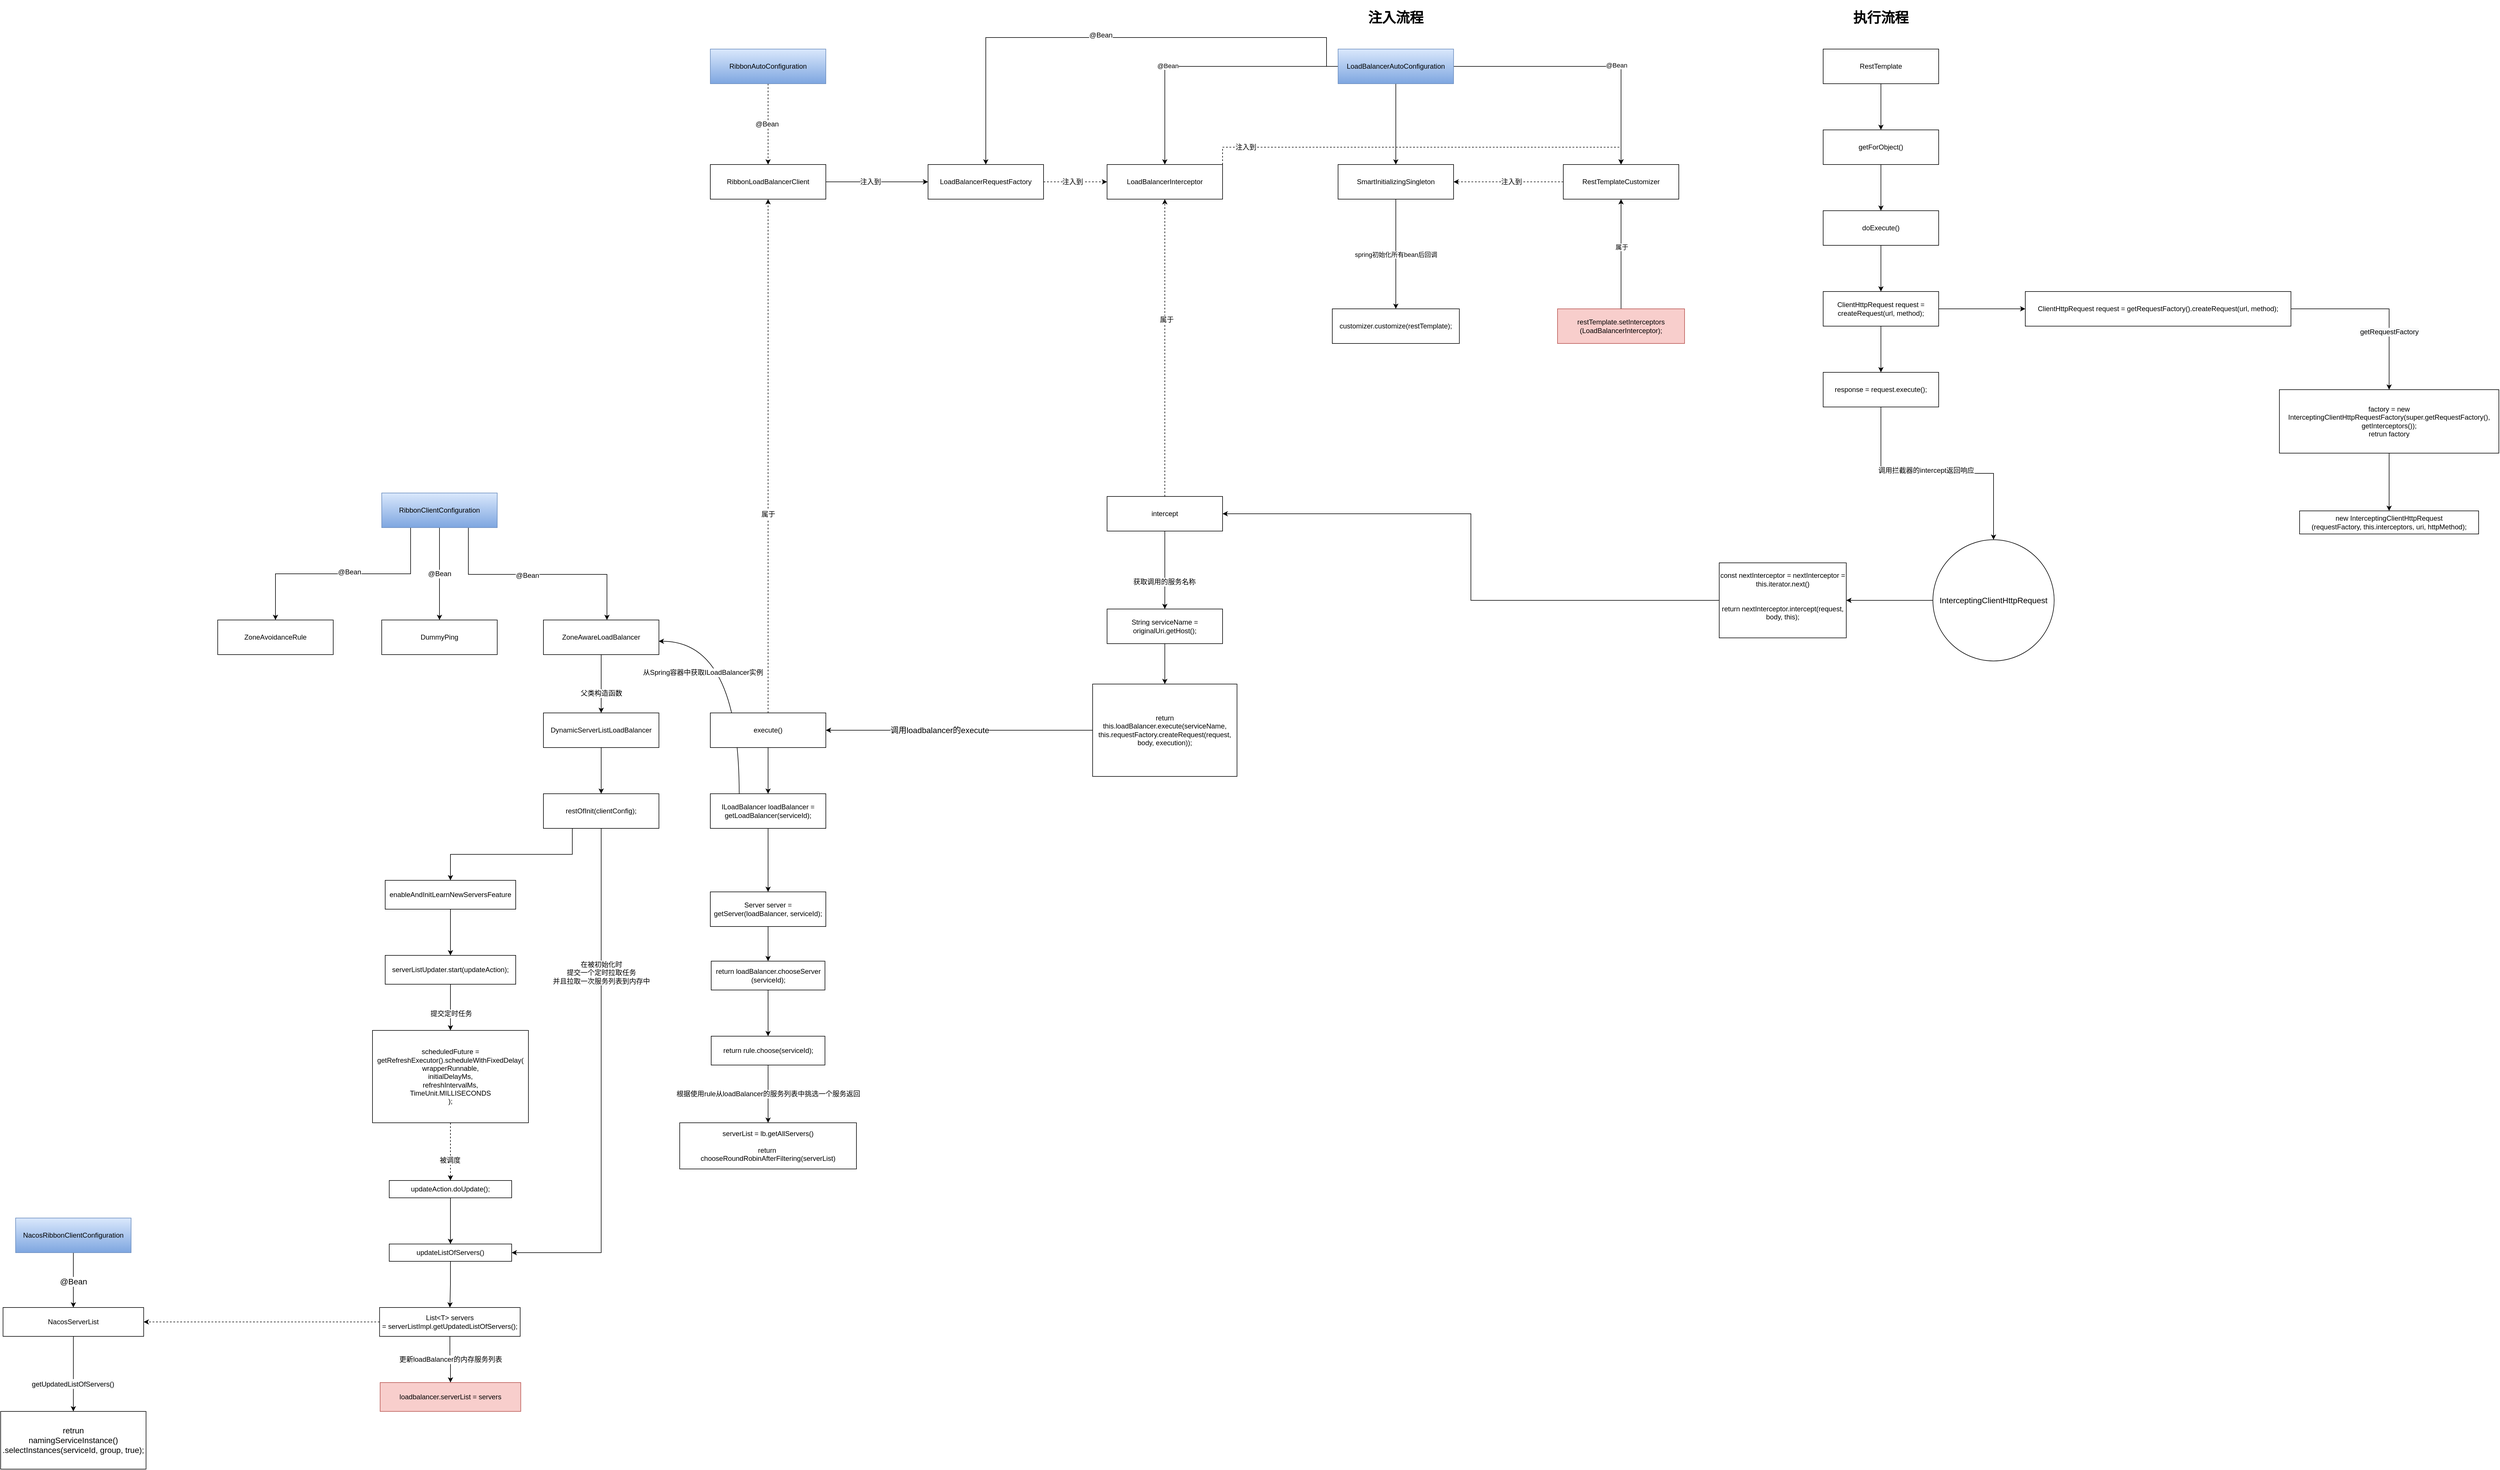 <mxfile version="14.1.1" type="github">
  <diagram id="X5dpKuWygnAA0jNGLA90" name="Page-1">
    <mxGraphModel dx="4543" dy="762" grid="1" gridSize="10" guides="1" tooltips="1" connect="1" arrows="1" fold="1" page="1" pageScale="1" pageWidth="827" pageHeight="1169" math="0" shadow="0">
      <root>
        <mxCell id="0" />
        <mxCell id="1" parent="0" />
        <mxCell id="eisepbIUf9f-H5HwsfT_-105" style="edgeStyle=orthogonalEdgeStyle;curved=1;rounded=0;orthogonalLoop=1;jettySize=auto;html=1;exitX=0.25;exitY=0;exitDx=0;exitDy=0;entryX=0.998;entryY=0.614;entryDx=0;entryDy=0;entryPerimeter=0;fontSize=12;fontColor=#000000;" parent="1" source="eisepbIUf9f-H5HwsfT_-79" target="eisepbIUf9f-H5HwsfT_-84" edge="1">
          <mxGeometry relative="1" as="geometry" />
        </mxCell>
        <mxCell id="eisepbIUf9f-H5HwsfT_-106" value="从Spring容器中获取ILoadBalancer实例" style="edgeLabel;html=1;align=center;verticalAlign=middle;resizable=0;points=[];fontSize=12;fontColor=#000000;" parent="eisepbIUf9f-H5HwsfT_-105" vertex="1" connectable="0">
          <mxGeometry x="0.012" y="36" relative="1" as="geometry">
            <mxPoint x="-27" y="-5.83" as="offset" />
          </mxGeometry>
        </mxCell>
        <mxCell id="YZ4I5TcnRw2fmJpVWaly-18" style="edgeStyle=orthogonalEdgeStyle;rounded=0;orthogonalLoop=1;jettySize=auto;html=1;exitX=0;exitY=0.5;exitDx=0;exitDy=0;" parent="1" source="YZ4I5TcnRw2fmJpVWaly-1" target="YZ4I5TcnRw2fmJpVWaly-17" edge="1">
          <mxGeometry relative="1" as="geometry" />
        </mxCell>
        <mxCell id="YZ4I5TcnRw2fmJpVWaly-19" value="@Bean" style="edgeLabel;html=1;align=center;verticalAlign=middle;resizable=0;points=[];" parent="YZ4I5TcnRw2fmJpVWaly-18" vertex="1" connectable="0">
          <mxGeometry x="0.096" y="-1" relative="1" as="geometry">
            <mxPoint x="-38" as="offset" />
          </mxGeometry>
        </mxCell>
        <mxCell id="YZ4I5TcnRw2fmJpVWaly-21" style="edgeStyle=orthogonalEdgeStyle;rounded=0;orthogonalLoop=1;jettySize=auto;html=1;exitX=1;exitY=0.5;exitDx=0;exitDy=0;" parent="1" source="YZ4I5TcnRw2fmJpVWaly-1" target="YZ4I5TcnRw2fmJpVWaly-20" edge="1">
          <mxGeometry relative="1" as="geometry" />
        </mxCell>
        <mxCell id="YZ4I5TcnRw2fmJpVWaly-22" value="@Bean" style="edgeLabel;html=1;align=center;verticalAlign=middle;resizable=0;points=[];" parent="YZ4I5TcnRw2fmJpVWaly-21" vertex="1" connectable="0">
          <mxGeometry x="0.226" y="2" relative="1" as="geometry">
            <mxPoint as="offset" />
          </mxGeometry>
        </mxCell>
        <mxCell id="YZ4I5TcnRw2fmJpVWaly-27" style="edgeStyle=orthogonalEdgeStyle;rounded=0;orthogonalLoop=1;jettySize=auto;html=1;exitX=0.5;exitY=1;exitDx=0;exitDy=0;" parent="1" source="YZ4I5TcnRw2fmJpVWaly-1" target="YZ4I5TcnRw2fmJpVWaly-26" edge="1">
          <mxGeometry relative="1" as="geometry" />
        </mxCell>
        <mxCell id="eisepbIUf9f-H5HwsfT_-62" style="edgeStyle=orthogonalEdgeStyle;rounded=0;orthogonalLoop=1;jettySize=auto;html=1;exitX=0;exitY=0;exitDx=0;exitDy=0;fontSize=12;fontColor=#000000;" parent="1" source="YZ4I5TcnRw2fmJpVWaly-1" target="eisepbIUf9f-H5HwsfT_-60" edge="1">
          <mxGeometry relative="1" as="geometry">
            <Array as="points">
              <mxPoint x="260" y="150" />
              <mxPoint x="240" y="150" />
              <mxPoint x="240" y="100" />
              <mxPoint x="-350" y="100" />
            </Array>
          </mxGeometry>
        </mxCell>
        <mxCell id="eisepbIUf9f-H5HwsfT_-63" value="@Bean" style="edgeLabel;html=1;align=center;verticalAlign=middle;resizable=0;points=[];fontSize=12;fontColor=#000000;" parent="eisepbIUf9f-H5HwsfT_-62" vertex="1" connectable="0">
          <mxGeometry x="0.08" y="-4" relative="1" as="geometry">
            <mxPoint as="offset" />
          </mxGeometry>
        </mxCell>
        <mxCell id="YZ4I5TcnRw2fmJpVWaly-1" value="LoadBalancerAutoConfiguration" style="rounded=0;whiteSpace=wrap;fillColor=#dae8fc;strokeColor=#6c8ebf;gradientColor=#7ea6e0;" parent="1" vertex="1">
          <mxGeometry x="260" y="120" width="200" height="60" as="geometry" />
        </mxCell>
        <mxCell id="YZ4I5TcnRw2fmJpVWaly-41" style="edgeStyle=orthogonalEdgeStyle;orthogonalLoop=1;jettySize=auto;html=1;exitX=1;exitY=0.5;exitDx=0;exitDy=0;entryX=0.5;entryY=0;entryDx=0;entryDy=0;rounded=0;dashed=1;" parent="1" source="YZ4I5TcnRw2fmJpVWaly-17" target="YZ4I5TcnRw2fmJpVWaly-20" edge="1">
          <mxGeometry relative="1" as="geometry">
            <Array as="points">
              <mxPoint x="60" y="290" />
              <mxPoint x="750" y="290" />
            </Array>
          </mxGeometry>
        </mxCell>
        <mxCell id="YZ4I5TcnRw2fmJpVWaly-17" value="LoadBalancerInterceptor" style="rounded=0;whiteSpace=wrap;" parent="1" vertex="1">
          <mxGeometry x="-140" y="320" width="200" height="60" as="geometry" />
        </mxCell>
        <mxCell id="YZ4I5TcnRw2fmJpVWaly-31" style="edgeStyle=orthogonalEdgeStyle;rounded=0;orthogonalLoop=1;jettySize=auto;html=1;exitX=0;exitY=0.5;exitDx=0;exitDy=0;entryX=1;entryY=0.5;entryDx=0;entryDy=0;dashed=1;" parent="1" source="YZ4I5TcnRw2fmJpVWaly-20" target="YZ4I5TcnRw2fmJpVWaly-26" edge="1">
          <mxGeometry relative="1" as="geometry" />
        </mxCell>
        <mxCell id="YZ4I5TcnRw2fmJpVWaly-32" value="&lt;span style=&quot;font-size: 12px&quot;&gt;注入到&lt;/span&gt;" style="edgeLabel;html=1;align=center;verticalAlign=middle;resizable=0;points=[];" parent="YZ4I5TcnRw2fmJpVWaly-31" vertex="1" connectable="0">
          <mxGeometry x="-0.137" y="1" relative="1" as="geometry">
            <mxPoint x="-8" y="-1" as="offset" />
          </mxGeometry>
        </mxCell>
        <mxCell id="YZ4I5TcnRw2fmJpVWaly-20" value="RestTemplateCustomizer" style="rounded=0;whiteSpace=wrap;" parent="1" vertex="1">
          <mxGeometry x="650" y="320" width="200" height="60" as="geometry" />
        </mxCell>
        <mxCell id="YZ4I5TcnRw2fmJpVWaly-34" style="edgeStyle=orthogonalEdgeStyle;rounded=0;orthogonalLoop=1;jettySize=auto;html=1;exitX=0.5;exitY=1;exitDx=0;exitDy=0;" parent="1" source="YZ4I5TcnRw2fmJpVWaly-26" target="YZ4I5TcnRw2fmJpVWaly-33" edge="1">
          <mxGeometry relative="1" as="geometry" />
        </mxCell>
        <mxCell id="YZ4I5TcnRw2fmJpVWaly-35" value="spring初始化所有bean后回调" style="edgeLabel;html=1;align=center;verticalAlign=middle;resizable=0;points=[];" parent="YZ4I5TcnRw2fmJpVWaly-34" vertex="1" connectable="0">
          <mxGeometry x="-0.2" y="-1" relative="1" as="geometry">
            <mxPoint x="1" y="20" as="offset" />
          </mxGeometry>
        </mxCell>
        <mxCell id="YZ4I5TcnRw2fmJpVWaly-26" value="SmartInitializingSingleton" style="rounded=0;whiteSpace=wrap;" parent="1" vertex="1">
          <mxGeometry x="260" y="320" width="200" height="60" as="geometry" />
        </mxCell>
        <mxCell id="YZ4I5TcnRw2fmJpVWaly-33" value="customizer.customize(restTemplate);" style="rounded=0;whiteSpace=wrap;" parent="1" vertex="1">
          <mxGeometry x="250" y="570" width="220" height="60" as="geometry" />
        </mxCell>
        <mxCell id="YZ4I5TcnRw2fmJpVWaly-42" value="&lt;span style=&quot;font-size: 12px&quot;&gt;注入到&lt;/span&gt;" style="edgeLabel;html=1;align=center;verticalAlign=middle;resizable=0;points=[];" parent="1" vertex="1" connectable="0">
          <mxGeometry x="100" y="290" as="geometry" />
        </mxCell>
        <mxCell id="YZ4I5TcnRw2fmJpVWaly-45" style="edgeStyle=orthogonalEdgeStyle;rounded=0;orthogonalLoop=1;jettySize=auto;html=1;exitX=0.5;exitY=0;exitDx=0;exitDy=0;strokeColor=#000000;" parent="1" source="YZ4I5TcnRw2fmJpVWaly-43" target="YZ4I5TcnRw2fmJpVWaly-20" edge="1">
          <mxGeometry relative="1" as="geometry" />
        </mxCell>
        <mxCell id="YZ4I5TcnRw2fmJpVWaly-46" value="属于" style="edgeLabel;html=1;align=center;verticalAlign=middle;resizable=0;points=[];" parent="YZ4I5TcnRw2fmJpVWaly-45" vertex="1" connectable="0">
          <mxGeometry x="0.126" y="-1" relative="1" as="geometry">
            <mxPoint as="offset" />
          </mxGeometry>
        </mxCell>
        <mxCell id="YZ4I5TcnRw2fmJpVWaly-43" value="restTemplate.setInterceptors&#xa;(LoadBalancerInterceptor);" style="rounded=0;fillColor=#f8cecc;strokeColor=#b85450;whiteSpace=wrap;" parent="1" vertex="1">
          <mxGeometry x="640" y="570" width="220" height="60" as="geometry" />
        </mxCell>
        <mxCell id="eisepbIUf9f-H5HwsfT_-4" value="&lt;h1&gt;注入流程&lt;/h1&gt;" style="text;html=1;strokeColor=none;fillColor=none;spacing=5;spacingTop=-20;whiteSpace=wrap;overflow=hidden;rounded=0;align=center;verticalAlign=middle;" parent="1" vertex="1">
          <mxGeometry x="270" y="50" width="180" height="40" as="geometry" />
        </mxCell>
        <mxCell id="eisepbIUf9f-H5HwsfT_-30" value="" style="edgeStyle=orthogonalEdgeStyle;rounded=0;orthogonalLoop=1;jettySize=auto;html=1;" parent="1" source="eisepbIUf9f-H5HwsfT_-31" target="eisepbIUf9f-H5HwsfT_-34" edge="1">
          <mxGeometry relative="1" as="geometry" />
        </mxCell>
        <mxCell id="eisepbIUf9f-H5HwsfT_-31" value="RestTemplate" style="rounded=0;whiteSpace=wrap;" parent="1" vertex="1">
          <mxGeometry x="1100" y="120" width="200" height="60" as="geometry" />
        </mxCell>
        <mxCell id="eisepbIUf9f-H5HwsfT_-32" value="&lt;h1&gt;执行流程&lt;/h1&gt;" style="text;html=1;strokeColor=none;fillColor=none;spacing=5;spacingTop=-20;whiteSpace=wrap;overflow=hidden;rounded=0;align=center;verticalAlign=middle;" parent="1" vertex="1">
          <mxGeometry x="1110" y="50" width="180" height="40" as="geometry" />
        </mxCell>
        <mxCell id="eisepbIUf9f-H5HwsfT_-33" value="" style="edgeStyle=orthogonalEdgeStyle;rounded=0;orthogonalLoop=1;jettySize=auto;html=1;" parent="1" source="eisepbIUf9f-H5HwsfT_-34" target="eisepbIUf9f-H5HwsfT_-36" edge="1">
          <mxGeometry relative="1" as="geometry" />
        </mxCell>
        <mxCell id="eisepbIUf9f-H5HwsfT_-34" value="getForObject()" style="rounded=0;whiteSpace=wrap;" parent="1" vertex="1">
          <mxGeometry x="1100" y="260" width="200" height="60" as="geometry" />
        </mxCell>
        <mxCell id="eisepbIUf9f-H5HwsfT_-35" value="" style="edgeStyle=orthogonalEdgeStyle;rounded=0;orthogonalLoop=1;jettySize=auto;html=1;" parent="1" source="eisepbIUf9f-H5HwsfT_-36" target="eisepbIUf9f-H5HwsfT_-39" edge="1">
          <mxGeometry relative="1" as="geometry" />
        </mxCell>
        <mxCell id="eisepbIUf9f-H5HwsfT_-36" value="doExecute()" style="rounded=0;whiteSpace=wrap;" parent="1" vertex="1">
          <mxGeometry x="1100" y="400" width="200" height="60" as="geometry" />
        </mxCell>
        <mxCell id="eisepbIUf9f-H5HwsfT_-37" value="" style="edgeStyle=orthogonalEdgeStyle;rounded=0;orthogonalLoop=1;jettySize=auto;html=1;" parent="1" source="eisepbIUf9f-H5HwsfT_-39" target="eisepbIUf9f-H5HwsfT_-42" edge="1">
          <mxGeometry relative="1" as="geometry" />
        </mxCell>
        <mxCell id="eisepbIUf9f-H5HwsfT_-38" value="" style="edgeStyle=orthogonalEdgeStyle;rounded=0;orthogonalLoop=1;jettySize=auto;html=1;fontSize=12;fontColor=#000000;" parent="1" source="eisepbIUf9f-H5HwsfT_-39" target="eisepbIUf9f-H5HwsfT_-48" edge="1">
          <mxGeometry relative="1" as="geometry" />
        </mxCell>
        <mxCell id="eisepbIUf9f-H5HwsfT_-39" value="ClientHttpRequest request = createRequest(url, method);" style="rounded=0;whiteSpace=wrap;" parent="1" vertex="1">
          <mxGeometry x="1100" y="540" width="200" height="60" as="geometry" />
        </mxCell>
        <mxCell id="eisepbIUf9f-H5HwsfT_-40" style="edgeStyle=orthogonalEdgeStyle;rounded=0;orthogonalLoop=1;jettySize=auto;html=1;exitX=1;exitY=0.5;exitDx=0;exitDy=0;fontSize=12;fontColor=#000000;" parent="1" source="eisepbIUf9f-H5HwsfT_-42" target="eisepbIUf9f-H5HwsfT_-44" edge="1">
          <mxGeometry relative="1" as="geometry" />
        </mxCell>
        <mxCell id="eisepbIUf9f-H5HwsfT_-41" value="&lt;span style=&quot;background-color: rgb(248 , 249 , 250)&quot;&gt;getRequestFactory&lt;/span&gt;" style="edgeLabel;html=1;align=center;verticalAlign=middle;resizable=0;points=[];fontSize=12;fontColor=#000000;" parent="eisepbIUf9f-H5HwsfT_-40" vertex="1" connectable="0">
          <mxGeometry x="0.283" relative="1" as="geometry">
            <mxPoint y="11" as="offset" />
          </mxGeometry>
        </mxCell>
        <mxCell id="eisepbIUf9f-H5HwsfT_-42" value="ClientHttpRequest request = getRequestFactory().createRequest(url, method);" style="rounded=0;whiteSpace=wrap;" parent="1" vertex="1">
          <mxGeometry x="1450" y="540" width="460" height="60" as="geometry" />
        </mxCell>
        <mxCell id="eisepbIUf9f-H5HwsfT_-43" value="" style="edgeStyle=orthogonalEdgeStyle;rounded=0;orthogonalLoop=1;jettySize=auto;html=1;fontSize=12;fontColor=#000000;" parent="1" source="eisepbIUf9f-H5HwsfT_-44" target="eisepbIUf9f-H5HwsfT_-45" edge="1">
          <mxGeometry relative="1" as="geometry" />
        </mxCell>
        <mxCell id="eisepbIUf9f-H5HwsfT_-44" value="factory = new InterceptingClientHttpRequestFactory(super.getRequestFactory(),&#xa;getInterceptors());&#xa;retrun factory" style="rounded=0;whiteSpace=wrap;fontSize=12;" parent="1" vertex="1">
          <mxGeometry x="1890" y="710" width="380" height="110" as="geometry" />
        </mxCell>
        <mxCell id="eisepbIUf9f-H5HwsfT_-45" value="new InterceptingClientHttpRequest&#xa;(requestFactory, this.interceptors, uri, httpMethod);" style="rounded=0;whiteSpace=wrap;fontSize=12;" parent="1" vertex="1">
          <mxGeometry x="1925" y="920" width="310" height="40" as="geometry" />
        </mxCell>
        <mxCell id="eisepbIUf9f-H5HwsfT_-46" value="" style="edgeStyle=orthogonalEdgeStyle;rounded=0;orthogonalLoop=1;jettySize=auto;html=1;fontSize=12;fontColor=#000000;entryX=0.5;entryY=0;entryDx=0;entryDy=0;" parent="1" source="eisepbIUf9f-H5HwsfT_-48" target="9JMyvKj739sPmpi3a1Pc-1" edge="1">
          <mxGeometry relative="1" as="geometry" />
        </mxCell>
        <mxCell id="eisepbIUf9f-H5HwsfT_-47" value="调用拦截器的intercept返回响应" style="edgeLabel;html=1;align=center;verticalAlign=middle;resizable=0;points=[];fontSize=12;fontColor=#000000;" parent="eisepbIUf9f-H5HwsfT_-46" vertex="1" connectable="0">
          <mxGeometry x="-0.2" y="2" relative="1" as="geometry">
            <mxPoint x="23" y="-3" as="offset" />
          </mxGeometry>
        </mxCell>
        <mxCell id="eisepbIUf9f-H5HwsfT_-48" value="response = request.execute();" style="rounded=0;whiteSpace=wrap;" parent="1" vertex="1">
          <mxGeometry x="1100" y="680" width="200" height="60" as="geometry" />
        </mxCell>
        <mxCell id="eisepbIUf9f-H5HwsfT_-53" style="edgeStyle=orthogonalEdgeStyle;rounded=0;orthogonalLoop=1;jettySize=auto;html=1;exitX=0;exitY=0.5;exitDx=0;exitDy=0;entryX=1;entryY=0.5;entryDx=0;entryDy=0;fontSize=12;fontColor=#000000;" parent="1" source="eisepbIUf9f-H5HwsfT_-49" target="eisepbIUf9f-H5HwsfT_-50" edge="1">
          <mxGeometry relative="1" as="geometry" />
        </mxCell>
        <mxCell id="eisepbIUf9f-H5HwsfT_-49" value="const nextInterceptor = nextInterceptor = this.iterator.next()&#xa;&#xa;&#xa;return nextInterceptor.intercept(request, body, this);&#xa;" style="rounded=0;whiteSpace=wrap;" parent="1" vertex="1">
          <mxGeometry x="920" y="1010" width="220" height="130" as="geometry" />
        </mxCell>
        <mxCell id="eisepbIUf9f-H5HwsfT_-51" style="edgeStyle=orthogonalEdgeStyle;rounded=0;orthogonalLoop=1;jettySize=auto;html=1;exitX=0.5;exitY=0;exitDx=0;exitDy=0;entryX=0.5;entryY=1;entryDx=0;entryDy=0;fontSize=12;fontColor=#000000;dashed=1;" parent="1" source="eisepbIUf9f-H5HwsfT_-50" target="YZ4I5TcnRw2fmJpVWaly-17" edge="1">
          <mxGeometry relative="1" as="geometry" />
        </mxCell>
        <mxCell id="eisepbIUf9f-H5HwsfT_-52" value="属于" style="edgeLabel;html=1;align=center;verticalAlign=middle;resizable=0;points=[];fontSize=12;fontColor=#000000;" parent="eisepbIUf9f-H5HwsfT_-51" vertex="1" connectable="0">
          <mxGeometry x="0.19" y="-3" relative="1" as="geometry">
            <mxPoint as="offset" />
          </mxGeometry>
        </mxCell>
        <mxCell id="eisepbIUf9f-H5HwsfT_-56" value="" style="edgeStyle=orthogonalEdgeStyle;rounded=0;orthogonalLoop=1;jettySize=auto;html=1;fontSize=12;fontColor=#000000;" parent="1" source="eisepbIUf9f-H5HwsfT_-50" target="eisepbIUf9f-H5HwsfT_-55" edge="1">
          <mxGeometry relative="1" as="geometry" />
        </mxCell>
        <mxCell id="eisepbIUf9f-H5HwsfT_-57" value="获取调用的服务名称" style="edgeLabel;html=1;align=center;verticalAlign=middle;resizable=0;points=[];fontSize=12;fontColor=#000000;" parent="eisepbIUf9f-H5HwsfT_-56" vertex="1" connectable="0">
          <mxGeometry x="0.296" y="-1" relative="1" as="geometry">
            <mxPoint as="offset" />
          </mxGeometry>
        </mxCell>
        <mxCell id="eisepbIUf9f-H5HwsfT_-50" value="intercept" style="rounded=0;whiteSpace=wrap;" parent="1" vertex="1">
          <mxGeometry x="-140" y="895" width="200" height="60" as="geometry" />
        </mxCell>
        <mxCell id="eisepbIUf9f-H5HwsfT_-59" value="" style="edgeStyle=orthogonalEdgeStyle;rounded=0;orthogonalLoop=1;jettySize=auto;html=1;fontSize=12;fontColor=#000000;" parent="1" source="eisepbIUf9f-H5HwsfT_-55" target="eisepbIUf9f-H5HwsfT_-58" edge="1">
          <mxGeometry relative="1" as="geometry" />
        </mxCell>
        <mxCell id="eisepbIUf9f-H5HwsfT_-55" value="String serviceName = originalUri.getHost();" style="rounded=0;whiteSpace=wrap;" parent="1" vertex="1">
          <mxGeometry x="-140" y="1090" width="200" height="60" as="geometry" />
        </mxCell>
        <mxCell id="eisepbIUf9f-H5HwsfT_-78" style="edgeStyle=orthogonalEdgeStyle;rounded=0;orthogonalLoop=1;jettySize=auto;html=1;exitX=0;exitY=0.5;exitDx=0;exitDy=0;entryX=1;entryY=0.5;entryDx=0;entryDy=0;fontSize=12;fontColor=#000000;" parent="1" source="eisepbIUf9f-H5HwsfT_-58" target="eisepbIUf9f-H5HwsfT_-72" edge="1">
          <mxGeometry relative="1" as="geometry" />
        </mxCell>
        <mxCell id="eisepbIUf9f-H5HwsfT_-134" value="调用loadbalancer的execute" style="edgeLabel;html=1;align=center;verticalAlign=middle;resizable=0;points=[];fontSize=14;fontColor=#000000;" parent="eisepbIUf9f-H5HwsfT_-78" vertex="1" connectable="0">
          <mxGeometry x="0.186" y="2" relative="1" as="geometry">
            <mxPoint x="9" y="-2" as="offset" />
          </mxGeometry>
        </mxCell>
        <mxCell id="eisepbIUf9f-H5HwsfT_-58" value="return this.loadBalancer.execute(serviceName,&#xa;      this.requestFactory.createRequest(request, body, execution));" style="rounded=0;whiteSpace=wrap;" parent="1" vertex="1">
          <mxGeometry x="-165" y="1220" width="250" height="160" as="geometry" />
        </mxCell>
        <mxCell id="eisepbIUf9f-H5HwsfT_-64" style="edgeStyle=orthogonalEdgeStyle;rounded=0;orthogonalLoop=1;jettySize=auto;html=1;exitX=1;exitY=0.5;exitDx=0;exitDy=0;entryX=0;entryY=0.5;entryDx=0;entryDy=0;fontSize=12;fontColor=#000000;dashed=1;" parent="1" source="eisepbIUf9f-H5HwsfT_-60" target="YZ4I5TcnRw2fmJpVWaly-17" edge="1">
          <mxGeometry relative="1" as="geometry" />
        </mxCell>
        <mxCell id="eisepbIUf9f-H5HwsfT_-65" value="注入到" style="edgeLabel;html=1;align=center;verticalAlign=middle;resizable=0;points=[];fontSize=12;fontColor=#000000;" parent="eisepbIUf9f-H5HwsfT_-64" vertex="1" connectable="0">
          <mxGeometry x="-0.309" y="-1" relative="1" as="geometry">
            <mxPoint x="12" y="-1" as="offset" />
          </mxGeometry>
        </mxCell>
        <mxCell id="eisepbIUf9f-H5HwsfT_-60" value="LoadBalancerRequestFactory" style="rounded=0;whiteSpace=wrap;" parent="1" vertex="1">
          <mxGeometry x="-450" y="320" width="200" height="60" as="geometry" />
        </mxCell>
        <mxCell id="eisepbIUf9f-H5HwsfT_-68" style="edgeStyle=orthogonalEdgeStyle;rounded=0;orthogonalLoop=1;jettySize=auto;html=1;exitX=0.5;exitY=1;exitDx=0;exitDy=0;dashed=1;fontSize=12;fontColor=#000000;" parent="1" source="eisepbIUf9f-H5HwsfT_-66" target="eisepbIUf9f-H5HwsfT_-67" edge="1">
          <mxGeometry relative="1" as="geometry" />
        </mxCell>
        <mxCell id="eisepbIUf9f-H5HwsfT_-69" value="@Bean" style="edgeLabel;html=1;align=center;verticalAlign=middle;resizable=0;points=[];fontSize=12;fontColor=#000000;" parent="eisepbIUf9f-H5HwsfT_-68" vertex="1" connectable="0">
          <mxGeometry x="0.357" y="-2" relative="1" as="geometry">
            <mxPoint y="-25" as="offset" />
          </mxGeometry>
        </mxCell>
        <mxCell id="eisepbIUf9f-H5HwsfT_-66" value="RibbonAutoConfiguration" style="rounded=0;whiteSpace=wrap;fillColor=#dae8fc;strokeColor=#6c8ebf;gradientColor=#7ea6e0;" parent="1" vertex="1">
          <mxGeometry x="-827" y="120" width="200" height="60" as="geometry" />
        </mxCell>
        <mxCell id="eisepbIUf9f-H5HwsfT_-70" style="edgeStyle=orthogonalEdgeStyle;rounded=0;orthogonalLoop=1;jettySize=auto;html=1;exitX=1;exitY=0.5;exitDx=0;exitDy=0;fontSize=12;fontColor=#000000;" parent="1" source="eisepbIUf9f-H5HwsfT_-67" target="eisepbIUf9f-H5HwsfT_-60" edge="1">
          <mxGeometry relative="1" as="geometry" />
        </mxCell>
        <mxCell id="eisepbIUf9f-H5HwsfT_-71" value="注入到" style="edgeLabel;html=1;align=center;verticalAlign=middle;resizable=0;points=[];fontSize=12;fontColor=#000000;" parent="eisepbIUf9f-H5HwsfT_-70" vertex="1" connectable="0">
          <mxGeometry x="-0.266" y="-3" relative="1" as="geometry">
            <mxPoint x="12" y="-3" as="offset" />
          </mxGeometry>
        </mxCell>
        <mxCell id="eisepbIUf9f-H5HwsfT_-67" value="RibbonLoadBalancerClient" style="rounded=0;whiteSpace=wrap;" parent="1" vertex="1">
          <mxGeometry x="-827" y="320" width="200" height="60" as="geometry" />
        </mxCell>
        <mxCell id="eisepbIUf9f-H5HwsfT_-74" style="edgeStyle=orthogonalEdgeStyle;rounded=0;orthogonalLoop=1;jettySize=auto;html=1;exitX=0.5;exitY=0;exitDx=0;exitDy=0;entryX=0.5;entryY=1;entryDx=0;entryDy=0;fontSize=12;fontColor=#000000;dashed=1;" parent="1" source="eisepbIUf9f-H5HwsfT_-72" target="eisepbIUf9f-H5HwsfT_-67" edge="1">
          <mxGeometry relative="1" as="geometry" />
        </mxCell>
        <mxCell id="eisepbIUf9f-H5HwsfT_-75" value="属于" style="edgeLabel;html=1;align=center;verticalAlign=middle;resizable=0;points=[];fontSize=12;fontColor=#000000;" parent="eisepbIUf9f-H5HwsfT_-74" vertex="1" connectable="0">
          <mxGeometry x="-0.25" y="-2" relative="1" as="geometry">
            <mxPoint x="-2" y="-10" as="offset" />
          </mxGeometry>
        </mxCell>
        <mxCell id="eisepbIUf9f-H5HwsfT_-80" value="" style="edgeStyle=orthogonalEdgeStyle;rounded=0;orthogonalLoop=1;jettySize=auto;html=1;fontSize=12;fontColor=#000000;" parent="1" source="eisepbIUf9f-H5HwsfT_-72" target="eisepbIUf9f-H5HwsfT_-79" edge="1">
          <mxGeometry relative="1" as="geometry" />
        </mxCell>
        <mxCell id="eisepbIUf9f-H5HwsfT_-72" value="execute()" style="rounded=0;whiteSpace=wrap;" parent="1" vertex="1">
          <mxGeometry x="-827" y="1270" width="200" height="60" as="geometry" />
        </mxCell>
        <mxCell id="eisepbIUf9f-H5HwsfT_-94" value="" style="edgeStyle=orthogonalEdgeStyle;rounded=0;orthogonalLoop=1;jettySize=auto;html=1;fontSize=12;fontColor=#000000;" parent="1" source="eisepbIUf9f-H5HwsfT_-79" target="eisepbIUf9f-H5HwsfT_-93" edge="1">
          <mxGeometry relative="1" as="geometry" />
        </mxCell>
        <mxCell id="eisepbIUf9f-H5HwsfT_-79" value="ILoadBalancer loadBalancer = getLoadBalancer(serviceId);" style="rounded=0;whiteSpace=wrap;" parent="1" vertex="1">
          <mxGeometry x="-827" y="1410" width="200" height="60" as="geometry" />
        </mxCell>
        <mxCell id="eisepbIUf9f-H5HwsfT_-85" style="edgeStyle=orthogonalEdgeStyle;rounded=0;orthogonalLoop=1;jettySize=auto;html=1;exitX=0.25;exitY=1;exitDx=0;exitDy=0;entryX=0.5;entryY=0;entryDx=0;entryDy=0;fontSize=12;fontColor=#000000;" parent="1" source="eisepbIUf9f-H5HwsfT_-81" target="eisepbIUf9f-H5HwsfT_-82" edge="1">
          <mxGeometry relative="1" as="geometry" />
        </mxCell>
        <mxCell id="eisepbIUf9f-H5HwsfT_-88" value="@Bean" style="edgeLabel;html=1;align=center;verticalAlign=middle;resizable=0;points=[];fontSize=12;fontColor=#000000;" parent="eisepbIUf9f-H5HwsfT_-85" vertex="1" connectable="0">
          <mxGeometry x="-0.055" y="-3" relative="1" as="geometry">
            <mxPoint as="offset" />
          </mxGeometry>
        </mxCell>
        <mxCell id="eisepbIUf9f-H5HwsfT_-86" style="edgeStyle=orthogonalEdgeStyle;rounded=0;orthogonalLoop=1;jettySize=auto;html=1;exitX=0.5;exitY=1;exitDx=0;exitDy=0;fontSize=12;fontColor=#000000;" parent="1" source="eisepbIUf9f-H5HwsfT_-81" target="eisepbIUf9f-H5HwsfT_-84" edge="1">
          <mxGeometry relative="1" as="geometry">
            <Array as="points">
              <mxPoint x="-1246" y="949" />
              <mxPoint x="-1246" y="1030" />
              <mxPoint x="-1006" y="1030" />
            </Array>
          </mxGeometry>
        </mxCell>
        <mxCell id="eisepbIUf9f-H5HwsfT_-90" value="@Bean" style="edgeLabel;html=1;align=center;verticalAlign=middle;resizable=0;points=[];fontSize=12;fontColor=#000000;" parent="eisepbIUf9f-H5HwsfT_-86" vertex="1" connectable="0">
          <mxGeometry x="0.033" y="-2" relative="1" as="geometry">
            <mxPoint as="offset" />
          </mxGeometry>
        </mxCell>
        <mxCell id="eisepbIUf9f-H5HwsfT_-87" style="edgeStyle=orthogonalEdgeStyle;rounded=0;orthogonalLoop=1;jettySize=auto;html=1;exitX=0.5;exitY=1;exitDx=0;exitDy=0;fontSize=12;fontColor=#000000;" parent="1" source="eisepbIUf9f-H5HwsfT_-81" target="eisepbIUf9f-H5HwsfT_-83" edge="1">
          <mxGeometry relative="1" as="geometry" />
        </mxCell>
        <mxCell id="eisepbIUf9f-H5HwsfT_-89" value="@Bean" style="edgeLabel;html=1;align=center;verticalAlign=middle;resizable=0;points=[];fontSize=12;fontColor=#000000;" parent="eisepbIUf9f-H5HwsfT_-87" vertex="1" connectable="0">
          <mxGeometry x="-0.3" y="-1" relative="1" as="geometry">
            <mxPoint x="1" y="24.17" as="offset" />
          </mxGeometry>
        </mxCell>
        <mxCell id="eisepbIUf9f-H5HwsfT_-81" value="RibbonClientConfiguration" style="rounded=0;whiteSpace=wrap;fillColor=#dae8fc;strokeColor=#6c8ebf;gradientColor=#7ea6e0;" parent="1" vertex="1">
          <mxGeometry x="-1396" y="889" width="200" height="60" as="geometry" />
        </mxCell>
        <mxCell id="eisepbIUf9f-H5HwsfT_-82" value="ZoneAvoidanceRule" style="rounded=0;whiteSpace=wrap;" parent="1" vertex="1">
          <mxGeometry x="-1680" y="1109" width="200" height="60" as="geometry" />
        </mxCell>
        <mxCell id="eisepbIUf9f-H5HwsfT_-83" value="DummyPing" style="rounded=0;whiteSpace=wrap;" parent="1" vertex="1">
          <mxGeometry x="-1396" y="1109" width="200" height="60" as="geometry" />
        </mxCell>
        <mxCell id="eisepbIUf9f-H5HwsfT_-108" value="" style="edgeStyle=orthogonalEdgeStyle;curved=1;rounded=0;orthogonalLoop=1;jettySize=auto;html=1;fontSize=12;fontColor=#000000;" parent="1" source="eisepbIUf9f-H5HwsfT_-84" target="eisepbIUf9f-H5HwsfT_-107" edge="1">
          <mxGeometry relative="1" as="geometry" />
        </mxCell>
        <mxCell id="eisepbIUf9f-H5HwsfT_-110" value="父类构造函数" style="edgeLabel;html=1;align=center;verticalAlign=middle;resizable=0;points=[];fontSize=12;fontColor=#000000;" parent="eisepbIUf9f-H5HwsfT_-108" vertex="1" connectable="0">
          <mxGeometry x="0.323" relative="1" as="geometry">
            <mxPoint as="offset" />
          </mxGeometry>
        </mxCell>
        <mxCell id="eisepbIUf9f-H5HwsfT_-84" value="ZoneAwareLoadBalancer" style="rounded=0;whiteSpace=wrap;" parent="1" vertex="1">
          <mxGeometry x="-1116" y="1109" width="200" height="60" as="geometry" />
        </mxCell>
        <mxCell id="eisepbIUf9f-H5HwsfT_-96" value="" style="edgeStyle=orthogonalEdgeStyle;rounded=0;orthogonalLoop=1;jettySize=auto;html=1;fontSize=12;fontColor=#000000;" parent="1" source="eisepbIUf9f-H5HwsfT_-93" target="eisepbIUf9f-H5HwsfT_-95" edge="1">
          <mxGeometry relative="1" as="geometry" />
        </mxCell>
        <mxCell id="eisepbIUf9f-H5HwsfT_-93" value="Server server = getServer(loadBalancer, serviceId);" style="rounded=0;whiteSpace=wrap;" parent="1" vertex="1">
          <mxGeometry x="-827" y="1580" width="200" height="60" as="geometry" />
        </mxCell>
        <mxCell id="eisepbIUf9f-H5HwsfT_-98" value="" style="edgeStyle=orthogonalEdgeStyle;rounded=0;orthogonalLoop=1;jettySize=auto;html=1;fontSize=12;fontColor=#000000;" parent="1" source="eisepbIUf9f-H5HwsfT_-95" target="eisepbIUf9f-H5HwsfT_-97" edge="1">
          <mxGeometry relative="1" as="geometry" />
        </mxCell>
        <mxCell id="eisepbIUf9f-H5HwsfT_-95" value="return loadBalancer.chooseServer&#xa;(serviceId);" style="rounded=0;whiteSpace=wrap;" parent="1" vertex="1">
          <mxGeometry x="-825.5" y="1700" width="197" height="50" as="geometry" />
        </mxCell>
        <mxCell id="eisepbIUf9f-H5HwsfT_-100" value="" style="edgeStyle=orthogonalEdgeStyle;rounded=0;orthogonalLoop=1;jettySize=auto;html=1;fontSize=12;fontColor=#000000;" parent="1" source="eisepbIUf9f-H5HwsfT_-97" target="eisepbIUf9f-H5HwsfT_-99" edge="1">
          <mxGeometry relative="1" as="geometry" />
        </mxCell>
        <mxCell id="eisepbIUf9f-H5HwsfT_-131" value="根据使用rule从loadBalancer的服务列表中挑选一个服务返回" style="edgeLabel;html=1;align=center;verticalAlign=middle;resizable=0;points=[];fontSize=12;fontColor=#000000;" parent="eisepbIUf9f-H5HwsfT_-100" vertex="1" connectable="0">
          <mxGeometry x="-0.2" relative="1" as="geometry">
            <mxPoint y="10" as="offset" />
          </mxGeometry>
        </mxCell>
        <mxCell id="eisepbIUf9f-H5HwsfT_-97" value="return rule.choose(serviceId);" style="rounded=0;whiteSpace=wrap;" parent="1" vertex="1">
          <mxGeometry x="-825.5" y="1830" width="197" height="50" as="geometry" />
        </mxCell>
        <mxCell id="eisepbIUf9f-H5HwsfT_-99" value="serverList = lb.getAllServers()&#xa;&#xa;return &#xa;chooseRoundRobinAfterFiltering(serverList)" style="rounded=0;whiteSpace=wrap;" parent="1" vertex="1">
          <mxGeometry x="-880" y="1980" width="306" height="80" as="geometry" />
        </mxCell>
        <mxCell id="eisepbIUf9f-H5HwsfT_-112" value="" style="edgeStyle=orthogonalEdgeStyle;curved=1;rounded=0;orthogonalLoop=1;jettySize=auto;html=1;fontSize=12;fontColor=#000000;" parent="1" source="eisepbIUf9f-H5HwsfT_-107" target="eisepbIUf9f-H5HwsfT_-111" edge="1">
          <mxGeometry relative="1" as="geometry" />
        </mxCell>
        <mxCell id="eisepbIUf9f-H5HwsfT_-107" value="DynamicServerListLoadBalancer" style="rounded=0;whiteSpace=wrap;" parent="1" vertex="1">
          <mxGeometry x="-1116" y="1270" width="200" height="60" as="geometry" />
        </mxCell>
        <mxCell id="eisepbIUf9f-H5HwsfT_-114" value="" style="rounded=0;orthogonalLoop=1;jettySize=auto;html=1;fontSize=12;fontColor=#000000;strokeColor=none;edgeStyle=orthogonalEdgeStyle;" parent="1" source="eisepbIUf9f-H5HwsfT_-111" target="eisepbIUf9f-H5HwsfT_-113" edge="1">
          <mxGeometry relative="1" as="geometry" />
        </mxCell>
        <mxCell id="eisepbIUf9f-H5HwsfT_-115" style="edgeStyle=orthogonalEdgeStyle;rounded=0;orthogonalLoop=1;jettySize=auto;html=1;exitX=0.25;exitY=1;exitDx=0;exitDy=0;entryX=0.5;entryY=0;entryDx=0;entryDy=0;fontSize=12;fontColor=#000000;" parent="1" source="eisepbIUf9f-H5HwsfT_-111" target="eisepbIUf9f-H5HwsfT_-113" edge="1">
          <mxGeometry relative="1" as="geometry" />
        </mxCell>
        <mxCell id="eisepbIUf9f-H5HwsfT_-132" style="edgeStyle=orthogonalEdgeStyle;rounded=0;orthogonalLoop=1;jettySize=auto;html=1;exitX=0.5;exitY=1;exitDx=0;exitDy=0;entryX=1;entryY=0.5;entryDx=0;entryDy=0;fontSize=12;fontColor=#000000;" parent="1" source="eisepbIUf9f-H5HwsfT_-111" target="eisepbIUf9f-H5HwsfT_-124" edge="1">
          <mxGeometry relative="1" as="geometry" />
        </mxCell>
        <mxCell id="eisepbIUf9f-H5HwsfT_-133" value="在被初始化时&lt;br&gt;提交一个定时拉取任务&lt;br&gt;并且拉取一次服务列表到内存中" style="edgeLabel;html=1;align=center;verticalAlign=middle;resizable=0;points=[];fontSize=12;fontColor=#000000;" parent="eisepbIUf9f-H5HwsfT_-132" vertex="1" connectable="0">
          <mxGeometry x="-0.573" y="5" relative="1" as="geometry">
            <mxPoint x="-5" y="60" as="offset" />
          </mxGeometry>
        </mxCell>
        <mxCell id="eisepbIUf9f-H5HwsfT_-111" value="restOfInit(clientConfig);" style="rounded=0;whiteSpace=wrap;" parent="1" vertex="1">
          <mxGeometry x="-1116" y="1410" width="200" height="60" as="geometry" />
        </mxCell>
        <mxCell id="eisepbIUf9f-H5HwsfT_-117" value="" style="edgeStyle=orthogonalEdgeStyle;rounded=0;orthogonalLoop=1;jettySize=auto;html=1;fontSize=12;fontColor=#000000;" parent="1" source="eisepbIUf9f-H5HwsfT_-113" target="eisepbIUf9f-H5HwsfT_-116" edge="1">
          <mxGeometry relative="1" as="geometry" />
        </mxCell>
        <mxCell id="eisepbIUf9f-H5HwsfT_-113" value="enableAndInitLearnNewServersFeature" style="rounded=0;whiteSpace=wrap;" parent="1" vertex="1">
          <mxGeometry x="-1390" y="1560" width="226" height="50" as="geometry" />
        </mxCell>
        <mxCell id="eisepbIUf9f-H5HwsfT_-119" value="" style="edgeStyle=orthogonalEdgeStyle;rounded=0;orthogonalLoop=1;jettySize=auto;html=1;fontSize=12;fontColor=#000000;" parent="1" source="eisepbIUf9f-H5HwsfT_-116" target="eisepbIUf9f-H5HwsfT_-118" edge="1">
          <mxGeometry relative="1" as="geometry" />
        </mxCell>
        <mxCell id="eisepbIUf9f-H5HwsfT_-120" value="提交定时任务" style="edgeLabel;html=1;align=center;verticalAlign=middle;resizable=0;points=[];fontSize=12;fontColor=#000000;" parent="eisepbIUf9f-H5HwsfT_-119" vertex="1" connectable="0">
          <mxGeometry x="0.271" y="1" relative="1" as="geometry">
            <mxPoint as="offset" />
          </mxGeometry>
        </mxCell>
        <mxCell id="eisepbIUf9f-H5HwsfT_-116" value="serverListUpdater.start(updateAction);" style="rounded=0;whiteSpace=wrap;" parent="1" vertex="1">
          <mxGeometry x="-1390" y="1690" width="226" height="50" as="geometry" />
        </mxCell>
        <mxCell id="eisepbIUf9f-H5HwsfT_-122" value="" style="edgeStyle=orthogonalEdgeStyle;rounded=0;orthogonalLoop=1;jettySize=auto;html=1;fontSize=12;fontColor=#000000;dashed=1;" parent="1" source="eisepbIUf9f-H5HwsfT_-118" target="eisepbIUf9f-H5HwsfT_-121" edge="1">
          <mxGeometry relative="1" as="geometry" />
        </mxCell>
        <mxCell id="eisepbIUf9f-H5HwsfT_-123" value="被调度" style="edgeLabel;html=1;align=center;verticalAlign=middle;resizable=0;points=[];fontSize=12;fontColor=#000000;" parent="eisepbIUf9f-H5HwsfT_-122" vertex="1" connectable="0">
          <mxGeometry x="0.3" y="-1" relative="1" as="geometry">
            <mxPoint as="offset" />
          </mxGeometry>
        </mxCell>
        <mxCell id="eisepbIUf9f-H5HwsfT_-118" value="scheduledFuture = getRefreshExecutor().scheduleWithFixedDelay(&#xa;        wrapperRunnable,&#xa;        initialDelayMs,&#xa;        refreshIntervalMs,&#xa;        TimeUnit.MILLISECONDS&#xa;);" style="rounded=0;whiteSpace=wrap;" parent="1" vertex="1">
          <mxGeometry x="-1412" y="1820" width="270" height="160" as="geometry" />
        </mxCell>
        <mxCell id="eisepbIUf9f-H5HwsfT_-125" value="" style="edgeStyle=orthogonalEdgeStyle;rounded=0;orthogonalLoop=1;jettySize=auto;html=1;fontSize=12;fontColor=#000000;" parent="1" source="eisepbIUf9f-H5HwsfT_-121" target="eisepbIUf9f-H5HwsfT_-124" edge="1">
          <mxGeometry relative="1" as="geometry" />
        </mxCell>
        <mxCell id="eisepbIUf9f-H5HwsfT_-121" value="updateAction.doUpdate();" style="rounded=0;whiteSpace=wrap;" parent="1" vertex="1">
          <mxGeometry x="-1383" y="2080" width="212" height="30" as="geometry" />
        </mxCell>
        <mxCell id="eisepbIUf9f-H5HwsfT_-127" value="" style="edgeStyle=orthogonalEdgeStyle;rounded=0;orthogonalLoop=1;jettySize=auto;html=1;fontSize=12;fontColor=#000000;" parent="1" source="eisepbIUf9f-H5HwsfT_-124" target="eisepbIUf9f-H5HwsfT_-126" edge="1">
          <mxGeometry relative="1" as="geometry" />
        </mxCell>
        <mxCell id="eisepbIUf9f-H5HwsfT_-124" value="updateListOfServers()" style="rounded=0;whiteSpace=wrap;" parent="1" vertex="1">
          <mxGeometry x="-1383" y="2190" width="212" height="30" as="geometry" />
        </mxCell>
        <mxCell id="eisepbIUf9f-H5HwsfT_-129" value="" style="edgeStyle=orthogonalEdgeStyle;rounded=0;orthogonalLoop=1;jettySize=auto;html=1;fontSize=12;fontColor=#000000;" parent="1" source="eisepbIUf9f-H5HwsfT_-126" target="eisepbIUf9f-H5HwsfT_-128" edge="1">
          <mxGeometry relative="1" as="geometry" />
        </mxCell>
        <mxCell id="eisepbIUf9f-H5HwsfT_-130" value="更新loadBalancer的内存服务列表" style="edgeLabel;html=1;align=center;verticalAlign=middle;resizable=0;points=[];fontSize=12;fontColor=#000000;" parent="eisepbIUf9f-H5HwsfT_-129" vertex="1" connectable="0">
          <mxGeometry x="0.271" y="-1" relative="1" as="geometry">
            <mxPoint x="1" y="-10.83" as="offset" />
          </mxGeometry>
        </mxCell>
        <mxCell id="eisepbIUf9f-H5HwsfT_-143" style="edgeStyle=orthogonalEdgeStyle;rounded=0;orthogonalLoop=1;jettySize=auto;html=1;exitX=0;exitY=0.5;exitDx=0;exitDy=0;entryX=1;entryY=0.5;entryDx=0;entryDy=0;fontSize=14;fontColor=#000000;dashed=1;" parent="1" source="eisepbIUf9f-H5HwsfT_-126" target="eisepbIUf9f-H5HwsfT_-138" edge="1">
          <mxGeometry relative="1" as="geometry" />
        </mxCell>
        <mxCell id="eisepbIUf9f-H5HwsfT_-126" value="List&lt;T&gt; servers = serverListImpl.getUpdatedListOfServers();" style="rounded=0;whiteSpace=wrap;" parent="1" vertex="1">
          <mxGeometry x="-1399.75" y="2300" width="243.5" height="50" as="geometry" />
        </mxCell>
        <mxCell id="eisepbIUf9f-H5HwsfT_-128" value="loadbalancer.serverList = servers" style="rounded=0;whiteSpace=wrap;fillColor=#f8cecc;strokeColor=#b85450;" parent="1" vertex="1">
          <mxGeometry x="-1398.75" y="2430" width="243.5" height="50" as="geometry" />
        </mxCell>
        <mxCell id="eisepbIUf9f-H5HwsfT_-139" style="edgeStyle=orthogonalEdgeStyle;rounded=0;orthogonalLoop=1;jettySize=auto;html=1;exitX=0.5;exitY=1;exitDx=0;exitDy=0;entryX=0.5;entryY=0;entryDx=0;entryDy=0;fontSize=14;fontColor=#000000;" parent="1" source="eisepbIUf9f-H5HwsfT_-135" target="eisepbIUf9f-H5HwsfT_-138" edge="1">
          <mxGeometry relative="1" as="geometry">
            <Array as="points">
              <mxPoint x="-1930" y="2230" />
              <mxPoint x="-1930" y="2230" />
            </Array>
          </mxGeometry>
        </mxCell>
        <mxCell id="eisepbIUf9f-H5HwsfT_-141" value="@Bean" style="edgeLabel;html=1;align=center;verticalAlign=middle;resizable=0;points=[];fontSize=14;fontColor=#000000;" parent="eisepbIUf9f-H5HwsfT_-139" vertex="1" connectable="0">
          <mxGeometry x="0.262" y="2" relative="1" as="geometry">
            <mxPoint x="-2" y="-10" as="offset" />
          </mxGeometry>
        </mxCell>
        <mxCell id="eisepbIUf9f-H5HwsfT_-135" value="NacosRibbonClientConfiguration" style="rounded=0;whiteSpace=wrap;fillColor=#dae8fc;strokeColor=#6c8ebf;gradientColor=#7ea6e0;" parent="1" vertex="1">
          <mxGeometry x="-2030" y="2145" width="200" height="60" as="geometry" />
        </mxCell>
        <mxCell id="eisepbIUf9f-H5HwsfT_-145" value="" style="edgeStyle=orthogonalEdgeStyle;rounded=0;orthogonalLoop=1;jettySize=auto;html=1;fontSize=14;fontColor=#000000;" parent="1" source="eisepbIUf9f-H5HwsfT_-138" target="eisepbIUf9f-H5HwsfT_-144" edge="1">
          <mxGeometry relative="1" as="geometry" />
        </mxCell>
        <mxCell id="eisepbIUf9f-H5HwsfT_-146" value="&lt;span style=&quot;font-size: 12px ; background-color: rgb(248 , 249 , 250)&quot;&gt;getUpdatedListOfServers()&lt;/span&gt;" style="edgeLabel;html=1;align=center;verticalAlign=middle;resizable=0;points=[];fontSize=14;fontColor=#000000;" parent="eisepbIUf9f-H5HwsfT_-145" vertex="1" connectable="0">
          <mxGeometry x="0.25" y="-1" relative="1" as="geometry">
            <mxPoint as="offset" />
          </mxGeometry>
        </mxCell>
        <mxCell id="eisepbIUf9f-H5HwsfT_-138" value="NacosServerList" style="rounded=0;whiteSpace=wrap;" parent="1" vertex="1">
          <mxGeometry x="-2051.75" y="2300" width="243.5" height="50" as="geometry" />
        </mxCell>
        <mxCell id="eisepbIUf9f-H5HwsfT_-144" value="retrun &#xa;namingServiceInstance()&#xa;      .selectInstances(serviceId, group, true);" style="rounded=0;whiteSpace=wrap;fontSize=14;" parent="1" vertex="1">
          <mxGeometry x="-2055.87" y="2480" width="251.75" height="100" as="geometry" />
        </mxCell>
        <mxCell id="9JMyvKj739sPmpi3a1Pc-2" style="edgeStyle=orthogonalEdgeStyle;rounded=0;orthogonalLoop=1;jettySize=auto;html=1;exitX=0;exitY=0.5;exitDx=0;exitDy=0;fontSize=14;fontColor=#000000;" edge="1" parent="1" source="9JMyvKj739sPmpi3a1Pc-1" target="eisepbIUf9f-H5HwsfT_-49">
          <mxGeometry relative="1" as="geometry" />
        </mxCell>
        <mxCell id="9JMyvKj739sPmpi3a1Pc-1" value="InterceptingClientHttpRequest" style="ellipse;whiteSpace=wrap;aspect=fixed;fontSize=14;fontColor=#000000;align=center;" vertex="1" parent="1">
          <mxGeometry x="1290" y="970" width="210" height="210" as="geometry" />
        </mxCell>
      </root>
    </mxGraphModel>
  </diagram>
</mxfile>
